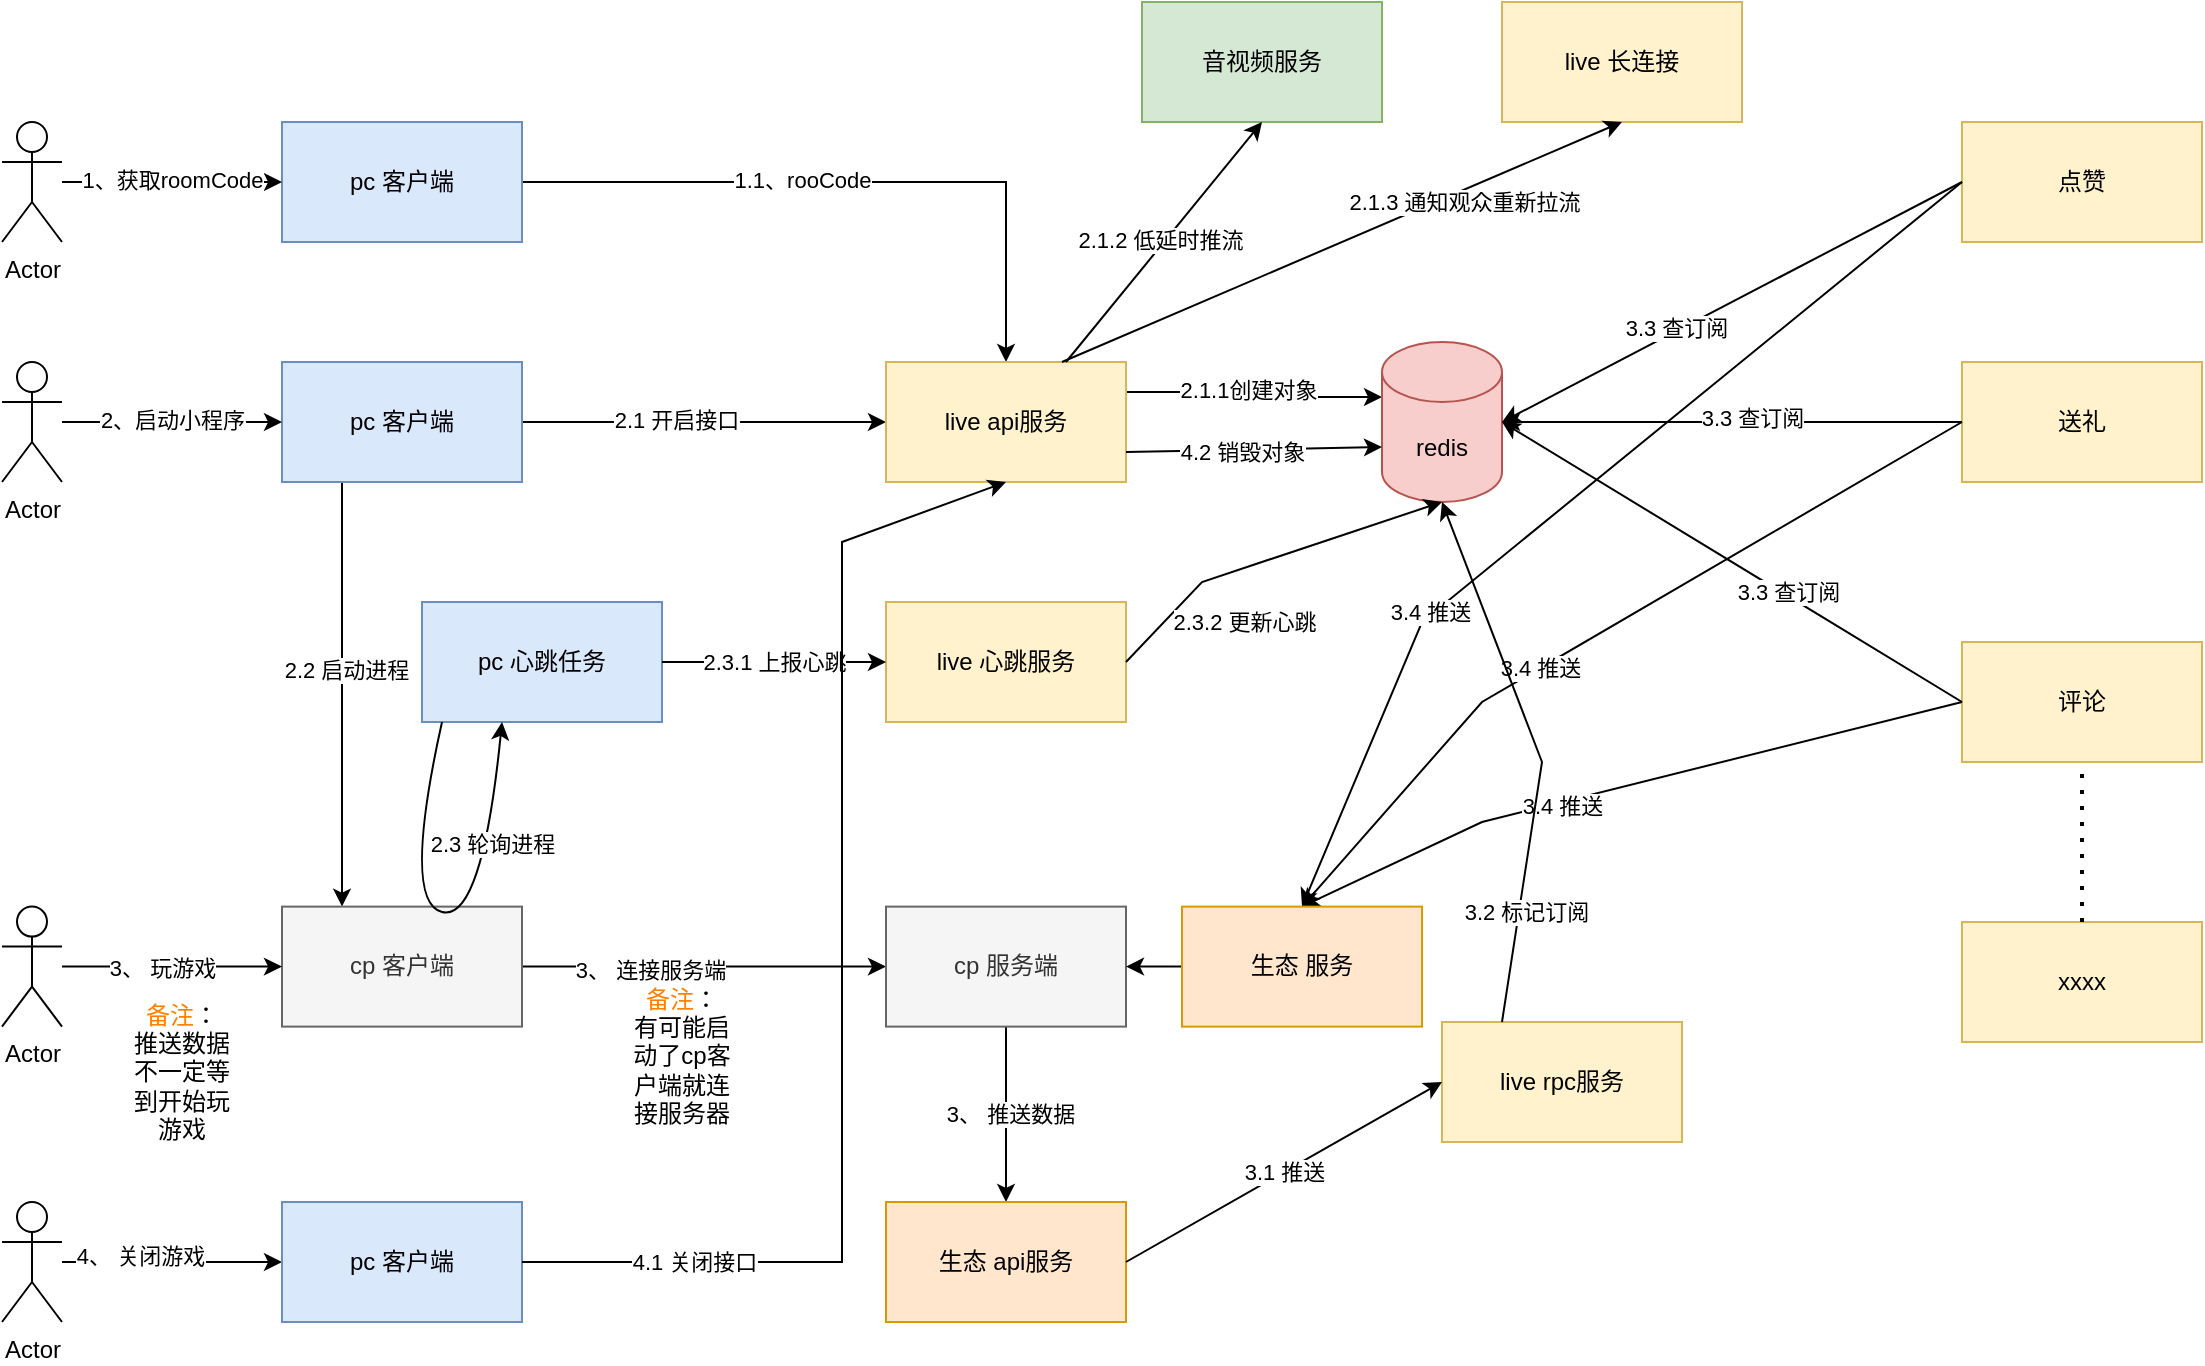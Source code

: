<mxfile version="21.0.8" type="github">
  <diagram name="第 1 页" id="ZBb6nvIa0KJsYjMKfdXT">
    <mxGraphModel dx="2133" dy="733" grid="1" gridSize="10" guides="1" tooltips="1" connect="1" arrows="1" fold="1" page="1" pageScale="1" pageWidth="827" pageHeight="1169" math="0" shadow="0">
      <root>
        <mxCell id="0" />
        <mxCell id="1" parent="0" />
        <mxCell id="KgzA5MBXK1-uNzimNye2-1" value="" style="edgeStyle=orthogonalEdgeStyle;rounded=0;orthogonalLoop=1;jettySize=auto;html=1;entryX=0.5;entryY=0;entryDx=0;entryDy=0;" edge="1" parent="1" source="KgzA5MBXK1-uNzimNye2-3" target="KgzA5MBXK1-uNzimNye2-17">
          <mxGeometry relative="1" as="geometry">
            <mxPoint x="-80" y="880" as="targetPoint" />
          </mxGeometry>
        </mxCell>
        <mxCell id="KgzA5MBXK1-uNzimNye2-2" value="1.1、rooCode" style="edgeLabel;html=1;align=center;verticalAlign=middle;resizable=0;points=[];" vertex="1" connectable="0" parent="KgzA5MBXK1-uNzimNye2-1">
          <mxGeometry x="-0.158" y="1" relative="1" as="geometry">
            <mxPoint as="offset" />
          </mxGeometry>
        </mxCell>
        <mxCell id="KgzA5MBXK1-uNzimNye2-3" value="pc 客户端" style="rounded=0;whiteSpace=wrap;html=1;fillColor=#dae8fc;strokeColor=#6c8ebf;" vertex="1" parent="1">
          <mxGeometry x="-330" y="850" width="120" height="60" as="geometry" />
        </mxCell>
        <mxCell id="KgzA5MBXK1-uNzimNye2-4" value="" style="edgeStyle=orthogonalEdgeStyle;rounded=0;orthogonalLoop=1;jettySize=auto;html=1;" edge="1" parent="1" source="KgzA5MBXK1-uNzimNye2-6" target="KgzA5MBXK1-uNzimNye2-3">
          <mxGeometry relative="1" as="geometry" />
        </mxCell>
        <mxCell id="KgzA5MBXK1-uNzimNye2-5" value="1、获取roomCode" style="edgeLabel;html=1;align=center;verticalAlign=middle;resizable=0;points=[];" vertex="1" connectable="0" parent="KgzA5MBXK1-uNzimNye2-4">
          <mxGeometry x="-0.007" y="1" relative="1" as="geometry">
            <mxPoint as="offset" />
          </mxGeometry>
        </mxCell>
        <mxCell id="KgzA5MBXK1-uNzimNye2-6" value="Actor" style="shape=umlActor;verticalLabelPosition=bottom;verticalAlign=top;html=1;outlineConnect=0;" vertex="1" parent="1">
          <mxGeometry x="-470" y="850" width="30" height="60" as="geometry" />
        </mxCell>
        <mxCell id="KgzA5MBXK1-uNzimNye2-7" value="" style="edgeStyle=orthogonalEdgeStyle;rounded=0;orthogonalLoop=1;jettySize=auto;html=1;" edge="1" parent="1" source="KgzA5MBXK1-uNzimNye2-11" target="KgzA5MBXK1-uNzimNye2-17">
          <mxGeometry relative="1" as="geometry" />
        </mxCell>
        <mxCell id="KgzA5MBXK1-uNzimNye2-8" value="2.1 开启接口" style="edgeLabel;html=1;align=center;verticalAlign=middle;resizable=0;points=[];" vertex="1" connectable="0" parent="KgzA5MBXK1-uNzimNye2-7">
          <mxGeometry x="-0.158" y="1" relative="1" as="geometry">
            <mxPoint as="offset" />
          </mxGeometry>
        </mxCell>
        <mxCell id="KgzA5MBXK1-uNzimNye2-9" value="" style="edgeStyle=orthogonalEdgeStyle;rounded=0;orthogonalLoop=1;jettySize=auto;html=1;exitX=0.25;exitY=1;exitDx=0;exitDy=0;entryX=0.25;entryY=0;entryDx=0;entryDy=0;" edge="1" parent="1" source="KgzA5MBXK1-uNzimNye2-11" target="KgzA5MBXK1-uNzimNye2-21">
          <mxGeometry relative="1" as="geometry" />
        </mxCell>
        <mxCell id="KgzA5MBXK1-uNzimNye2-10" value="2.2 启动进程" style="edgeLabel;html=1;align=center;verticalAlign=middle;resizable=0;points=[];" vertex="1" connectable="0" parent="KgzA5MBXK1-uNzimNye2-9">
          <mxGeometry x="-0.117" y="2" relative="1" as="geometry">
            <mxPoint as="offset" />
          </mxGeometry>
        </mxCell>
        <mxCell id="KgzA5MBXK1-uNzimNye2-11" value="pc 客户端" style="rounded=0;whiteSpace=wrap;html=1;fillColor=#dae8fc;strokeColor=#6c8ebf;" vertex="1" parent="1">
          <mxGeometry x="-330" y="970" width="120" height="60" as="geometry" />
        </mxCell>
        <mxCell id="KgzA5MBXK1-uNzimNye2-12" value="" style="edgeStyle=orthogonalEdgeStyle;rounded=0;orthogonalLoop=1;jettySize=auto;html=1;" edge="1" parent="1" source="KgzA5MBXK1-uNzimNye2-14" target="KgzA5MBXK1-uNzimNye2-11">
          <mxGeometry relative="1" as="geometry" />
        </mxCell>
        <mxCell id="KgzA5MBXK1-uNzimNye2-13" value="2、启动小程序" style="edgeLabel;html=1;align=center;verticalAlign=middle;resizable=0;points=[];" vertex="1" connectable="0" parent="KgzA5MBXK1-uNzimNye2-12">
          <mxGeometry x="-0.007" y="1" relative="1" as="geometry">
            <mxPoint as="offset" />
          </mxGeometry>
        </mxCell>
        <mxCell id="KgzA5MBXK1-uNzimNye2-14" value="Actor" style="shape=umlActor;verticalLabelPosition=bottom;verticalAlign=top;html=1;outlineConnect=0;" vertex="1" parent="1">
          <mxGeometry x="-470" y="970" width="30" height="60" as="geometry" />
        </mxCell>
        <mxCell id="KgzA5MBXK1-uNzimNye2-15" value="" style="edgeStyle=orthogonalEdgeStyle;rounded=0;orthogonalLoop=1;jettySize=auto;html=1;entryX=0;entryY=0;entryDx=0;entryDy=27.5;entryPerimeter=0;exitX=1;exitY=0.25;exitDx=0;exitDy=0;" edge="1" parent="1" source="KgzA5MBXK1-uNzimNye2-17" target="KgzA5MBXK1-uNzimNye2-18">
          <mxGeometry relative="1" as="geometry">
            <mxPoint x="70" y="1000" as="targetPoint" />
          </mxGeometry>
        </mxCell>
        <mxCell id="KgzA5MBXK1-uNzimNye2-16" value="2.1.1创建对象" style="edgeLabel;html=1;align=center;verticalAlign=middle;resizable=0;points=[];" vertex="1" connectable="0" parent="KgzA5MBXK1-uNzimNye2-15">
          <mxGeometry x="-0.074" y="1" relative="1" as="geometry">
            <mxPoint as="offset" />
          </mxGeometry>
        </mxCell>
        <mxCell id="KgzA5MBXK1-uNzimNye2-17" value="live api服务" style="rounded=0;whiteSpace=wrap;html=1;fillColor=#fff2cc;strokeColor=#d6b656;" vertex="1" parent="1">
          <mxGeometry x="-28" y="970" width="120" height="60" as="geometry" />
        </mxCell>
        <mxCell id="KgzA5MBXK1-uNzimNye2-18" value="redis" style="shape=cylinder3;whiteSpace=wrap;html=1;boundedLbl=1;backgroundOutline=1;size=15;fillColor=#f8cecc;strokeColor=#b85450;" vertex="1" parent="1">
          <mxGeometry x="220" y="960" width="60" height="80" as="geometry" />
        </mxCell>
        <mxCell id="KgzA5MBXK1-uNzimNye2-19" value="" style="edgeStyle=orthogonalEdgeStyle;rounded=0;orthogonalLoop=1;jettySize=auto;html=1;" edge="1" parent="1" source="KgzA5MBXK1-uNzimNye2-21" target="KgzA5MBXK1-uNzimNye2-24">
          <mxGeometry relative="1" as="geometry" />
        </mxCell>
        <mxCell id="KgzA5MBXK1-uNzimNye2-20" value="3、 连接服务端" style="edgeLabel;html=1;align=center;verticalAlign=middle;resizable=0;points=[];" vertex="1" connectable="0" parent="KgzA5MBXK1-uNzimNye2-19">
          <mxGeometry x="-0.297" y="-1" relative="1" as="geometry">
            <mxPoint as="offset" />
          </mxGeometry>
        </mxCell>
        <mxCell id="KgzA5MBXK1-uNzimNye2-21" value="cp 客户端" style="rounded=0;whiteSpace=wrap;html=1;fillColor=#f5f5f5;strokeColor=#666666;fontColor=#333333;" vertex="1" parent="1">
          <mxGeometry x="-330" y="1242.31" width="120" height="60" as="geometry" />
        </mxCell>
        <mxCell id="KgzA5MBXK1-uNzimNye2-22" value="" style="edgeStyle=orthogonalEdgeStyle;rounded=0;orthogonalLoop=1;jettySize=auto;html=1;" edge="1" parent="1" source="KgzA5MBXK1-uNzimNye2-24" target="KgzA5MBXK1-uNzimNye2-46">
          <mxGeometry relative="1" as="geometry" />
        </mxCell>
        <mxCell id="KgzA5MBXK1-uNzimNye2-23" value="3、 推送数据" style="edgeLabel;html=1;align=center;verticalAlign=middle;resizable=0;points=[];" vertex="1" connectable="0" parent="KgzA5MBXK1-uNzimNye2-22">
          <mxGeometry x="-0.004" y="2" relative="1" as="geometry">
            <mxPoint as="offset" />
          </mxGeometry>
        </mxCell>
        <mxCell id="KgzA5MBXK1-uNzimNye2-24" value="cp 服务端" style="rounded=0;whiteSpace=wrap;html=1;fillColor=#f5f5f5;strokeColor=#666666;fontColor=#333333;" vertex="1" parent="1">
          <mxGeometry x="-28" y="1242.31" width="120" height="60" as="geometry" />
        </mxCell>
        <mxCell id="KgzA5MBXK1-uNzimNye2-25" value="点赞" style="rounded=0;whiteSpace=wrap;html=1;fillColor=#fff2cc;strokeColor=#d6b656;" vertex="1" parent="1">
          <mxGeometry x="510" y="850" width="120" height="60" as="geometry" />
        </mxCell>
        <mxCell id="KgzA5MBXK1-uNzimNye2-26" value="送礼" style="rounded=0;whiteSpace=wrap;html=1;fillColor=#fff2cc;strokeColor=#d6b656;" vertex="1" parent="1">
          <mxGeometry x="510" y="970" width="120" height="60" as="geometry" />
        </mxCell>
        <mxCell id="KgzA5MBXK1-uNzimNye2-27" value="评论" style="rounded=0;whiteSpace=wrap;html=1;fillColor=#fff2cc;strokeColor=#d6b656;" vertex="1" parent="1">
          <mxGeometry x="510" y="1110" width="120" height="60" as="geometry" />
        </mxCell>
        <mxCell id="KgzA5MBXK1-uNzimNye2-28" value="" style="endArrow=classic;html=1;rounded=0;exitX=0;exitY=0.5;exitDx=0;exitDy=0;entryX=1;entryY=0.5;entryDx=0;entryDy=0;entryPerimeter=0;" edge="1" parent="1" source="KgzA5MBXK1-uNzimNye2-25" target="KgzA5MBXK1-uNzimNye2-18">
          <mxGeometry width="50" height="50" relative="1" as="geometry">
            <mxPoint x="460" y="1400" as="sourcePoint" />
            <mxPoint x="510" y="1350" as="targetPoint" />
          </mxGeometry>
        </mxCell>
        <mxCell id="KgzA5MBXK1-uNzimNye2-29" value="3.3 查订阅" style="edgeLabel;html=1;align=center;verticalAlign=middle;resizable=0;points=[];" vertex="1" connectable="0" parent="KgzA5MBXK1-uNzimNye2-28">
          <mxGeometry x="0.234" y="-1" relative="1" as="geometry">
            <mxPoint x="-1" as="offset" />
          </mxGeometry>
        </mxCell>
        <mxCell id="KgzA5MBXK1-uNzimNye2-30" value="" style="endArrow=classic;html=1;rounded=0;exitX=0;exitY=0.5;exitDx=0;exitDy=0;entryX=1;entryY=0.5;entryDx=0;entryDy=0;entryPerimeter=0;" edge="1" parent="1" source="KgzA5MBXK1-uNzimNye2-26" target="KgzA5MBXK1-uNzimNye2-18">
          <mxGeometry width="50" height="50" relative="1" as="geometry">
            <mxPoint x="460" y="1400" as="sourcePoint" />
            <mxPoint x="510" y="1350" as="targetPoint" />
          </mxGeometry>
        </mxCell>
        <mxCell id="KgzA5MBXK1-uNzimNye2-31" value="3.3 查订阅" style="edgeLabel;html=1;align=center;verticalAlign=middle;resizable=0;points=[];" vertex="1" connectable="0" parent="KgzA5MBXK1-uNzimNye2-30">
          <mxGeometry x="-0.089" y="-2" relative="1" as="geometry">
            <mxPoint as="offset" />
          </mxGeometry>
        </mxCell>
        <mxCell id="KgzA5MBXK1-uNzimNye2-32" value="" style="endArrow=classic;html=1;rounded=0;exitX=0;exitY=0.5;exitDx=0;exitDy=0;entryX=1;entryY=0.5;entryDx=0;entryDy=0;entryPerimeter=0;" edge="1" parent="1" source="KgzA5MBXK1-uNzimNye2-27" target="KgzA5MBXK1-uNzimNye2-18">
          <mxGeometry width="50" height="50" relative="1" as="geometry">
            <mxPoint x="460" y="1400" as="sourcePoint" />
            <mxPoint x="510" y="1350" as="targetPoint" />
          </mxGeometry>
        </mxCell>
        <mxCell id="KgzA5MBXK1-uNzimNye2-33" value="3.3 查订阅" style="edgeLabel;html=1;align=center;verticalAlign=middle;resizable=0;points=[];" vertex="1" connectable="0" parent="KgzA5MBXK1-uNzimNye2-32">
          <mxGeometry x="-0.233" y="-2" relative="1" as="geometry">
            <mxPoint as="offset" />
          </mxGeometry>
        </mxCell>
        <mxCell id="KgzA5MBXK1-uNzimNye2-34" value="" style="endArrow=classic;html=1;rounded=0;exitX=0;exitY=0.5;exitDx=0;exitDy=0;entryX=0.5;entryY=0;entryDx=0;entryDy=0;" edge="1" parent="1" source="KgzA5MBXK1-uNzimNye2-25" target="KgzA5MBXK1-uNzimNye2-73">
          <mxGeometry width="50" height="50" relative="1" as="geometry">
            <mxPoint x="390" y="1400" as="sourcePoint" />
            <mxPoint x="180" y="1210" as="targetPoint" />
            <Array as="points">
              <mxPoint x="240" y="1100" />
            </Array>
          </mxGeometry>
        </mxCell>
        <mxCell id="KgzA5MBXK1-uNzimNye2-35" value="3.4 推送" style="edgeLabel;html=1;align=center;verticalAlign=middle;resizable=0;points=[];" vertex="1" connectable="0" parent="KgzA5MBXK1-uNzimNye2-34">
          <mxGeometry x="0.362" y="-1" relative="1" as="geometry">
            <mxPoint y="-1" as="offset" />
          </mxGeometry>
        </mxCell>
        <mxCell id="KgzA5MBXK1-uNzimNye2-36" value="" style="endArrow=classic;html=1;rounded=0;exitX=0;exitY=0.5;exitDx=0;exitDy=0;entryX=0.5;entryY=0;entryDx=0;entryDy=0;" edge="1" parent="1" source="KgzA5MBXK1-uNzimNye2-26" target="KgzA5MBXK1-uNzimNye2-73">
          <mxGeometry width="50" height="50" relative="1" as="geometry">
            <mxPoint x="340" y="890" as="sourcePoint" />
            <mxPoint x="160" y="1240" as="targetPoint" />
            <Array as="points">
              <mxPoint x="270" y="1140" />
            </Array>
          </mxGeometry>
        </mxCell>
        <mxCell id="KgzA5MBXK1-uNzimNye2-37" value="3.4 推送" style="edgeLabel;html=1;align=center;verticalAlign=middle;resizable=0;points=[];" vertex="1" connectable="0" parent="KgzA5MBXK1-uNzimNye2-36">
          <mxGeometry x="0.18" relative="1" as="geometry">
            <mxPoint as="offset" />
          </mxGeometry>
        </mxCell>
        <mxCell id="KgzA5MBXK1-uNzimNye2-38" value="" style="endArrow=classic;html=1;rounded=0;exitX=0;exitY=0.5;exitDx=0;exitDy=0;entryX=0.5;entryY=0;entryDx=0;entryDy=0;" edge="1" parent="1" source="KgzA5MBXK1-uNzimNye2-27" target="KgzA5MBXK1-uNzimNye2-73">
          <mxGeometry width="50" height="50" relative="1" as="geometry">
            <mxPoint x="350" y="970" as="sourcePoint" />
            <mxPoint x="160" y="1240" as="targetPoint" />
            <Array as="points">
              <mxPoint x="270" y="1200" />
            </Array>
          </mxGeometry>
        </mxCell>
        <mxCell id="KgzA5MBXK1-uNzimNye2-39" value="3.4 推送" style="edgeLabel;html=1;align=center;verticalAlign=middle;resizable=0;points=[];" vertex="1" connectable="0" parent="KgzA5MBXK1-uNzimNye2-38">
          <mxGeometry x="0.19" y="2" relative="1" as="geometry">
            <mxPoint as="offset" />
          </mxGeometry>
        </mxCell>
        <mxCell id="KgzA5MBXK1-uNzimNye2-40" value="pc 心跳任务" style="rounded=0;whiteSpace=wrap;html=1;fillColor=#dae8fc;strokeColor=#6c8ebf;" vertex="1" parent="1">
          <mxGeometry x="-260" y="1090" width="120" height="60" as="geometry" />
        </mxCell>
        <mxCell id="KgzA5MBXK1-uNzimNye2-41" value="live 心跳服务" style="rounded=0;whiteSpace=wrap;html=1;fillColor=#fff2cc;strokeColor=#d6b656;" vertex="1" parent="1">
          <mxGeometry x="-28" y="1090" width="120" height="60" as="geometry" />
        </mxCell>
        <mxCell id="KgzA5MBXK1-uNzimNye2-42" value="" style="curved=1;endArrow=classic;html=1;rounded=0;" edge="1" parent="1">
          <mxGeometry width="50" height="50" relative="1" as="geometry">
            <mxPoint x="-250" y="1150" as="sourcePoint" />
            <mxPoint x="-220" y="1150" as="targetPoint" />
            <Array as="points">
              <mxPoint x="-270" y="1240" />
              <mxPoint x="-230" y="1250" />
            </Array>
          </mxGeometry>
        </mxCell>
        <mxCell id="KgzA5MBXK1-uNzimNye2-43" value="2.3 轮询进程" style="edgeLabel;html=1;align=center;verticalAlign=middle;resizable=0;points=[];" vertex="1" connectable="0" parent="KgzA5MBXK1-uNzimNye2-42">
          <mxGeometry x="-0.501" y="-9" relative="1" as="geometry">
            <mxPoint x="46" y="6" as="offset" />
          </mxGeometry>
        </mxCell>
        <mxCell id="KgzA5MBXK1-uNzimNye2-44" value="2.3.1 上报心跳" style="endArrow=classic;html=1;rounded=0;exitX=1;exitY=0.5;exitDx=0;exitDy=0;entryX=0;entryY=0.5;entryDx=0;entryDy=0;" edge="1" parent="1" source="KgzA5MBXK1-uNzimNye2-40" target="KgzA5MBXK1-uNzimNye2-41">
          <mxGeometry width="50" height="50" relative="1" as="geometry">
            <mxPoint x="390" y="1550" as="sourcePoint" />
            <mxPoint x="440" y="1500" as="targetPoint" />
          </mxGeometry>
        </mxCell>
        <mxCell id="KgzA5MBXK1-uNzimNye2-45" value="2.3.2 更新心跳" style="endArrow=classic;html=1;rounded=0;exitX=1;exitY=0.5;exitDx=0;exitDy=0;entryX=0.5;entryY=1;entryDx=0;entryDy=0;entryPerimeter=0;" edge="1" parent="1" source="KgzA5MBXK1-uNzimNye2-41" target="KgzA5MBXK1-uNzimNye2-18">
          <mxGeometry x="-0.248" y="-26" width="50" height="50" relative="1" as="geometry">
            <mxPoint x="390" y="1380" as="sourcePoint" />
            <mxPoint x="440" y="1330" as="targetPoint" />
            <Array as="points">
              <mxPoint x="130" y="1080" />
            </Array>
            <mxPoint as="offset" />
          </mxGeometry>
        </mxCell>
        <mxCell id="KgzA5MBXK1-uNzimNye2-46" value="生态 api服务" style="rounded=0;whiteSpace=wrap;html=1;fillColor=#ffe6cc;strokeColor=#d79b00;" vertex="1" parent="1">
          <mxGeometry x="-28" y="1390" width="120" height="60" as="geometry" />
        </mxCell>
        <mxCell id="KgzA5MBXK1-uNzimNye2-47" value="live rpc服务" style="rounded=0;whiteSpace=wrap;html=1;fillColor=#fff2cc;strokeColor=#d6b656;" vertex="1" parent="1">
          <mxGeometry x="250" y="1300" width="120" height="60" as="geometry" />
        </mxCell>
        <mxCell id="KgzA5MBXK1-uNzimNye2-48" value="3.1 推送" style="endArrow=classic;html=1;rounded=0;exitX=1;exitY=0.5;exitDx=0;exitDy=0;entryX=0;entryY=0.5;entryDx=0;entryDy=0;" edge="1" parent="1" source="KgzA5MBXK1-uNzimNye2-46" target="KgzA5MBXK1-uNzimNye2-47">
          <mxGeometry width="50" height="50" relative="1" as="geometry">
            <mxPoint x="390" y="1290" as="sourcePoint" />
            <mxPoint x="440" y="1240" as="targetPoint" />
          </mxGeometry>
        </mxCell>
        <mxCell id="KgzA5MBXK1-uNzimNye2-49" value="" style="endArrow=classic;html=1;rounded=0;exitX=0.25;exitY=0;exitDx=0;exitDy=0;entryX=0.5;entryY=1;entryDx=0;entryDy=0;entryPerimeter=0;" edge="1" parent="1" source="KgzA5MBXK1-uNzimNye2-47" target="KgzA5MBXK1-uNzimNye2-18">
          <mxGeometry width="50" height="50" relative="1" as="geometry">
            <mxPoint x="390" y="1290" as="sourcePoint" />
            <mxPoint x="440" y="1240" as="targetPoint" />
            <Array as="points">
              <mxPoint x="300" y="1170" />
            </Array>
          </mxGeometry>
        </mxCell>
        <mxCell id="KgzA5MBXK1-uNzimNye2-50" value="3.2 标记订阅" style="edgeLabel;html=1;align=center;verticalAlign=middle;resizable=0;points=[];" vertex="1" connectable="0" parent="KgzA5MBXK1-uNzimNye2-49">
          <mxGeometry x="-0.586" y="-3" relative="1" as="geometry">
            <mxPoint as="offset" />
          </mxGeometry>
        </mxCell>
        <mxCell id="KgzA5MBXK1-uNzimNye2-51" value="" style="edgeStyle=orthogonalEdgeStyle;rounded=0;orthogonalLoop=1;jettySize=auto;html=1;" edge="1" parent="1" source="KgzA5MBXK1-uNzimNye2-53" target="KgzA5MBXK1-uNzimNye2-54">
          <mxGeometry relative="1" as="geometry" />
        </mxCell>
        <mxCell id="KgzA5MBXK1-uNzimNye2-52" value="4、 关闭游戏" style="edgeLabel;html=1;align=center;verticalAlign=middle;resizable=0;points=[];" vertex="1" connectable="0" parent="KgzA5MBXK1-uNzimNye2-51">
          <mxGeometry x="-0.297" y="3" relative="1" as="geometry">
            <mxPoint as="offset" />
          </mxGeometry>
        </mxCell>
        <mxCell id="KgzA5MBXK1-uNzimNye2-53" value="Actor" style="shape=umlActor;verticalLabelPosition=bottom;verticalAlign=top;html=1;outlineConnect=0;" vertex="1" parent="1">
          <mxGeometry x="-470" y="1390" width="30" height="60" as="geometry" />
        </mxCell>
        <mxCell id="KgzA5MBXK1-uNzimNye2-54" value="pc 客户端" style="rounded=0;whiteSpace=wrap;html=1;fillColor=#dae8fc;strokeColor=#6c8ebf;" vertex="1" parent="1">
          <mxGeometry x="-330" y="1390" width="120" height="60" as="geometry" />
        </mxCell>
        <mxCell id="KgzA5MBXK1-uNzimNye2-55" value="" style="endArrow=classic;html=1;rounded=0;exitX=1;exitY=0.5;exitDx=0;exitDy=0;entryX=0.5;entryY=1;entryDx=0;entryDy=0;" edge="1" parent="1" source="KgzA5MBXK1-uNzimNye2-54" target="KgzA5MBXK1-uNzimNye2-17">
          <mxGeometry width="50" height="50" relative="1" as="geometry">
            <mxPoint x="390" y="1370" as="sourcePoint" />
            <mxPoint x="440" y="1320" as="targetPoint" />
            <Array as="points">
              <mxPoint x="-50" y="1420" />
              <mxPoint x="-50" y="1060" />
            </Array>
          </mxGeometry>
        </mxCell>
        <mxCell id="KgzA5MBXK1-uNzimNye2-56" value="4.1 关闭接口" style="edgeLabel;html=1;align=center;verticalAlign=middle;resizable=0;points=[];" vertex="1" connectable="0" parent="KgzA5MBXK1-uNzimNye2-55">
          <mxGeometry x="-0.718" relative="1" as="geometry">
            <mxPoint as="offset" />
          </mxGeometry>
        </mxCell>
        <mxCell id="KgzA5MBXK1-uNzimNye2-57" value="xxxx" style="rounded=0;whiteSpace=wrap;html=1;fillColor=#fff2cc;strokeColor=#d6b656;" vertex="1" parent="1">
          <mxGeometry x="510" y="1250" width="120" height="60" as="geometry" />
        </mxCell>
        <mxCell id="KgzA5MBXK1-uNzimNye2-58" value="" style="endArrow=none;dashed=1;html=1;dashPattern=1 3;strokeWidth=2;rounded=0;entryX=0.5;entryY=1;entryDx=0;entryDy=0;exitX=0.5;exitY=0;exitDx=0;exitDy=0;" edge="1" parent="1" source="KgzA5MBXK1-uNzimNye2-57" target="KgzA5MBXK1-uNzimNye2-27">
          <mxGeometry width="50" height="50" relative="1" as="geometry">
            <mxPoint x="590" y="1240" as="sourcePoint" />
            <mxPoint x="595" y="1180" as="targetPoint" />
          </mxGeometry>
        </mxCell>
        <mxCell id="KgzA5MBXK1-uNzimNye2-59" value="" style="endArrow=classic;html=1;rounded=0;exitX=1;exitY=0.75;exitDx=0;exitDy=0;entryX=0;entryY=0;entryDx=0;entryDy=52.5;entryPerimeter=0;" edge="1" parent="1" source="KgzA5MBXK1-uNzimNye2-17" target="KgzA5MBXK1-uNzimNye2-18">
          <mxGeometry width="50" height="50" relative="1" as="geometry">
            <mxPoint x="390" y="1370" as="sourcePoint" />
            <mxPoint x="440" y="1320" as="targetPoint" />
          </mxGeometry>
        </mxCell>
        <mxCell id="KgzA5MBXK1-uNzimNye2-60" value="4.2 销毁对象" style="edgeLabel;html=1;align=center;verticalAlign=middle;resizable=0;points=[];" vertex="1" connectable="0" parent="KgzA5MBXK1-uNzimNye2-59">
          <mxGeometry x="-0.365" y="-1" relative="1" as="geometry">
            <mxPoint x="17" as="offset" />
          </mxGeometry>
        </mxCell>
        <mxCell id="KgzA5MBXK1-uNzimNye2-61" value="" style="edgeStyle=orthogonalEdgeStyle;rounded=0;orthogonalLoop=1;jettySize=auto;html=1;" edge="1" parent="1" source="KgzA5MBXK1-uNzimNye2-63" target="KgzA5MBXK1-uNzimNye2-21">
          <mxGeometry relative="1" as="geometry" />
        </mxCell>
        <mxCell id="KgzA5MBXK1-uNzimNye2-62" value="3、 玩游戏" style="edgeLabel;html=1;align=center;verticalAlign=middle;resizable=0;points=[];" vertex="1" connectable="0" parent="KgzA5MBXK1-uNzimNye2-61">
          <mxGeometry x="-0.487" y="-2" relative="1" as="geometry">
            <mxPoint x="22" y="-2" as="offset" />
          </mxGeometry>
        </mxCell>
        <mxCell id="KgzA5MBXK1-uNzimNye2-63" value="Actor" style="shape=umlActor;verticalLabelPosition=bottom;verticalAlign=top;html=1;outlineConnect=0;" vertex="1" parent="1">
          <mxGeometry x="-470" y="1242.31" width="30" height="60" as="geometry" />
        </mxCell>
        <mxCell id="KgzA5MBXK1-uNzimNye2-64" value="&lt;font color=&quot;#ff8000&quot;&gt;备注&lt;/font&gt;：&lt;br&gt;推送数据不一定等到开始玩游戏" style="text;html=1;strokeColor=none;fillColor=none;align=center;verticalAlign=middle;whiteSpace=wrap;rounded=0;" vertex="1" parent="1">
          <mxGeometry x="-410" y="1310" width="60" height="30" as="geometry" />
        </mxCell>
        <mxCell id="KgzA5MBXK1-uNzimNye2-65" value="&lt;font color=&quot;#ff8000&quot;&gt;备注&lt;/font&gt;：&lt;br&gt;有可能启动了cp客户端就连接服务器" style="text;html=1;strokeColor=none;fillColor=none;align=center;verticalAlign=middle;whiteSpace=wrap;rounded=0;" vertex="1" parent="1">
          <mxGeometry x="-160" y="1302.31" width="60" height="30" as="geometry" />
        </mxCell>
        <mxCell id="KgzA5MBXK1-uNzimNye2-66" value="音视频服务" style="rounded=0;whiteSpace=wrap;html=1;fillColor=#d5e8d4;strokeColor=#82b366;" vertex="1" parent="1">
          <mxGeometry x="100" y="790" width="120" height="60" as="geometry" />
        </mxCell>
        <mxCell id="KgzA5MBXK1-uNzimNye2-67" value="live 长连接" style="rounded=0;whiteSpace=wrap;html=1;fillColor=#fff2cc;strokeColor=#d6b656;" vertex="1" parent="1">
          <mxGeometry x="280" y="790" width="120" height="60" as="geometry" />
        </mxCell>
        <mxCell id="KgzA5MBXK1-uNzimNye2-68" value="" style="endArrow=classic;html=1;rounded=0;fontColor=#FF8000;exitX=0.75;exitY=0;exitDx=0;exitDy=0;entryX=0.5;entryY=1;entryDx=0;entryDy=0;" edge="1" parent="1" source="KgzA5MBXK1-uNzimNye2-17" target="KgzA5MBXK1-uNzimNye2-66">
          <mxGeometry width="50" height="50" relative="1" as="geometry">
            <mxPoint x="-30" y="1280" as="sourcePoint" />
            <mxPoint x="20" y="1230" as="targetPoint" />
          </mxGeometry>
        </mxCell>
        <mxCell id="KgzA5MBXK1-uNzimNye2-69" value="&lt;font color=&quot;#000000&quot;&gt;2.1.2 低延时推流&lt;/font&gt;" style="edgeLabel;html=1;align=center;verticalAlign=middle;resizable=0;points=[];fontColor=#FF8000;" vertex="1" connectable="0" parent="KgzA5MBXK1-uNzimNye2-68">
          <mxGeometry x="-0.004" y="3" relative="1" as="geometry">
            <mxPoint as="offset" />
          </mxGeometry>
        </mxCell>
        <mxCell id="KgzA5MBXK1-uNzimNye2-70" value="" style="endArrow=classic;html=1;rounded=0;fontColor=#FF8000;entryX=0.5;entryY=1;entryDx=0;entryDy=0;" edge="1" parent="1" target="KgzA5MBXK1-uNzimNye2-67">
          <mxGeometry width="50" height="50" relative="1" as="geometry">
            <mxPoint x="60" y="970" as="sourcePoint" />
            <mxPoint x="20" y="1230" as="targetPoint" />
          </mxGeometry>
        </mxCell>
        <mxCell id="KgzA5MBXK1-uNzimNye2-71" value="2.1.3 通知观众重新拉流" style="edgeLabel;html=1;align=center;verticalAlign=middle;resizable=0;points=[];fontColor=#000000;" vertex="1" connectable="0" parent="KgzA5MBXK1-uNzimNye2-70">
          <mxGeometry x="-0.115" y="2" relative="1" as="geometry">
            <mxPoint x="77" y="-25" as="offset" />
          </mxGeometry>
        </mxCell>
        <mxCell id="KgzA5MBXK1-uNzimNye2-72" value="" style="edgeStyle=orthogonalEdgeStyle;rounded=0;orthogonalLoop=1;jettySize=auto;html=1;" edge="1" parent="1" source="KgzA5MBXK1-uNzimNye2-73" target="KgzA5MBXK1-uNzimNye2-24">
          <mxGeometry relative="1" as="geometry" />
        </mxCell>
        <mxCell id="KgzA5MBXK1-uNzimNye2-73" value="生态 服务" style="rounded=0;whiteSpace=wrap;html=1;fillColor=#ffe6cc;strokeColor=#d79b00;" vertex="1" parent="1">
          <mxGeometry x="120" y="1242.31" width="120" height="60" as="geometry" />
        </mxCell>
      </root>
    </mxGraphModel>
  </diagram>
</mxfile>
